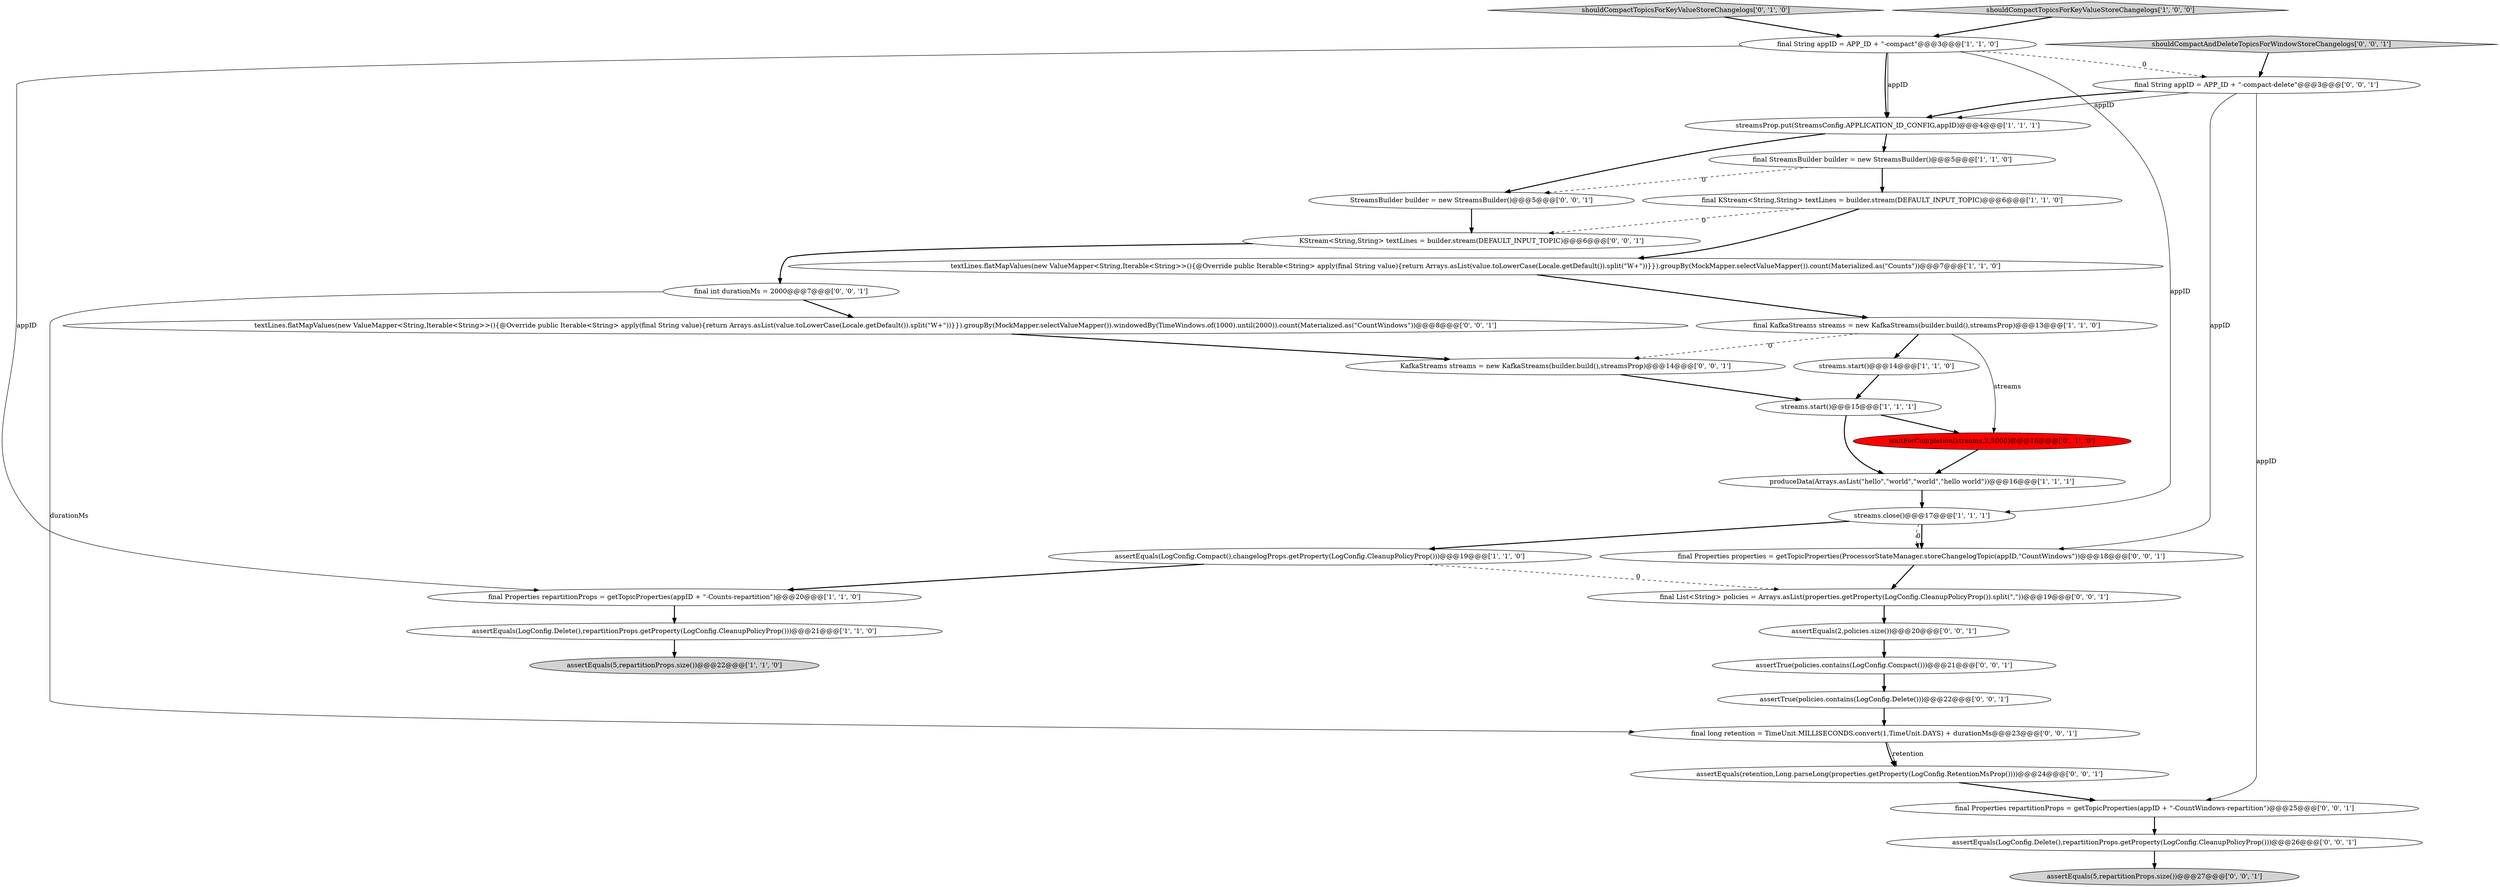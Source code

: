 digraph {
0 [style = filled, label = "final StreamsBuilder builder = new StreamsBuilder()@@@5@@@['1', '1', '0']", fillcolor = white, shape = ellipse image = "AAA0AAABBB1BBB"];
11 [style = filled, label = "produceData(Arrays.asList(\"hello\",\"world\",\"world\",\"hello world\"))@@@16@@@['1', '1', '1']", fillcolor = white, shape = ellipse image = "AAA0AAABBB1BBB"];
15 [style = filled, label = "shouldCompactTopicsForKeyValueStoreChangelogs['0', '1', '0']", fillcolor = lightgray, shape = diamond image = "AAA0AAABBB2BBB"];
22 [style = filled, label = "assertEquals(retention,Long.parseLong(properties.getProperty(LogConfig.RetentionMsProp())))@@@24@@@['0', '0', '1']", fillcolor = white, shape = ellipse image = "AAA0AAABBB3BBB"];
5 [style = filled, label = "final Properties repartitionProps = getTopicProperties(appID + \"-Counts-repartition\")@@@20@@@['1', '1', '0']", fillcolor = white, shape = ellipse image = "AAA0AAABBB1BBB"];
29 [style = filled, label = "final int durationMs = 2000@@@7@@@['0', '0', '1']", fillcolor = white, shape = ellipse image = "AAA0AAABBB3BBB"];
32 [style = filled, label = "assertEquals(2,policies.size())@@@20@@@['0', '0', '1']", fillcolor = white, shape = ellipse image = "AAA0AAABBB3BBB"];
33 [style = filled, label = "textLines.flatMapValues(new ValueMapper<String,Iterable<String>>(){@Override public Iterable<String> apply(final String value){return Arrays.asList(value.toLowerCase(Locale.getDefault()).split(\"\W+\"))}}).groupBy(MockMapper.selectValueMapper()).windowedBy(TimeWindows.of(1000).until(2000)).count(Materialized.as(\"CountWindows\"))@@@8@@@['0', '0', '1']", fillcolor = white, shape = ellipse image = "AAA0AAABBB3BBB"];
2 [style = filled, label = "textLines.flatMapValues(new ValueMapper<String,Iterable<String>>(){@Override public Iterable<String> apply(final String value){return Arrays.asList(value.toLowerCase(Locale.getDefault()).split(\"\W+\"))}}).groupBy(MockMapper.selectValueMapper()).count(Materialized.as(\"Counts\"))@@@7@@@['1', '1', '0']", fillcolor = white, shape = ellipse image = "AAA0AAABBB1BBB"];
18 [style = filled, label = "final long retention = TimeUnit.MILLISECONDS.convert(1,TimeUnit.DAYS) + durationMs@@@23@@@['0', '0', '1']", fillcolor = white, shape = ellipse image = "AAA0AAABBB3BBB"];
19 [style = filled, label = "assertEquals(LogConfig.Delete(),repartitionProps.getProperty(LogConfig.CleanupPolicyProp()))@@@26@@@['0', '0', '1']", fillcolor = white, shape = ellipse image = "AAA0AAABBB3BBB"];
31 [style = filled, label = "final Properties properties = getTopicProperties(ProcessorStateManager.storeChangelogTopic(appID,\"CountWindows\"))@@@18@@@['0', '0', '1']", fillcolor = white, shape = ellipse image = "AAA0AAABBB3BBB"];
9 [style = filled, label = "final KStream<String,String> textLines = builder.stream(DEFAULT_INPUT_TOPIC)@@@6@@@['1', '1', '0']", fillcolor = white, shape = ellipse image = "AAA0AAABBB1BBB"];
17 [style = filled, label = "final Properties repartitionProps = getTopicProperties(appID + \"-CountWindows-repartition\")@@@25@@@['0', '0', '1']", fillcolor = white, shape = ellipse image = "AAA0AAABBB3BBB"];
6 [style = filled, label = "assertEquals(LogConfig.Compact(),changelogProps.getProperty(LogConfig.CleanupPolicyProp()))@@@19@@@['1', '1', '0']", fillcolor = white, shape = ellipse image = "AAA0AAABBB1BBB"];
16 [style = filled, label = "waitForCompletion(streams,2,5000)@@@16@@@['0', '1', '0']", fillcolor = red, shape = ellipse image = "AAA1AAABBB2BBB"];
13 [style = filled, label = "streams.close()@@@17@@@['1', '1', '1']", fillcolor = white, shape = ellipse image = "AAA0AAABBB1BBB"];
27 [style = filled, label = "assertTrue(policies.contains(LogConfig.Delete()))@@@22@@@['0', '0', '1']", fillcolor = white, shape = ellipse image = "AAA0AAABBB3BBB"];
7 [style = filled, label = "shouldCompactTopicsForKeyValueStoreChangelogs['1', '0', '0']", fillcolor = lightgray, shape = diamond image = "AAA0AAABBB1BBB"];
20 [style = filled, label = "final List<String> policies = Arrays.asList(properties.getProperty(LogConfig.CleanupPolicyProp()).split(\",\"))@@@19@@@['0', '0', '1']", fillcolor = white, shape = ellipse image = "AAA0AAABBB3BBB"];
30 [style = filled, label = "StreamsBuilder builder = new StreamsBuilder()@@@5@@@['0', '0', '1']", fillcolor = white, shape = ellipse image = "AAA0AAABBB3BBB"];
28 [style = filled, label = "assertEquals(5,repartitionProps.size())@@@27@@@['0', '0', '1']", fillcolor = lightgray, shape = ellipse image = "AAA0AAABBB3BBB"];
3 [style = filled, label = "assertEquals(LogConfig.Delete(),repartitionProps.getProperty(LogConfig.CleanupPolicyProp()))@@@21@@@['1', '1', '0']", fillcolor = white, shape = ellipse image = "AAA0AAABBB1BBB"];
4 [style = filled, label = "final KafkaStreams streams = new KafkaStreams(builder.build(),streamsProp)@@@13@@@['1', '1', '0']", fillcolor = white, shape = ellipse image = "AAA0AAABBB1BBB"];
25 [style = filled, label = "KStream<String,String> textLines = builder.stream(DEFAULT_INPUT_TOPIC)@@@6@@@['0', '0', '1']", fillcolor = white, shape = ellipse image = "AAA0AAABBB3BBB"];
24 [style = filled, label = "KafkaStreams streams = new KafkaStreams(builder.build(),streamsProp)@@@14@@@['0', '0', '1']", fillcolor = white, shape = ellipse image = "AAA0AAABBB3BBB"];
14 [style = filled, label = "streams.start()@@@14@@@['1', '1', '0']", fillcolor = white, shape = ellipse image = "AAA0AAABBB1BBB"];
26 [style = filled, label = "assertTrue(policies.contains(LogConfig.Compact()))@@@21@@@['0', '0', '1']", fillcolor = white, shape = ellipse image = "AAA0AAABBB3BBB"];
10 [style = filled, label = "final String appID = APP_ID + \"-compact\"@@@3@@@['1', '1', '0']", fillcolor = white, shape = ellipse image = "AAA0AAABBB1BBB"];
21 [style = filled, label = "shouldCompactAndDeleteTopicsForWindowStoreChangelogs['0', '0', '1']", fillcolor = lightgray, shape = diamond image = "AAA0AAABBB3BBB"];
8 [style = filled, label = "streams.start()@@@15@@@['1', '1', '1']", fillcolor = white, shape = ellipse image = "AAA0AAABBB1BBB"];
23 [style = filled, label = "final String appID = APP_ID + \"-compact-delete\"@@@3@@@['0', '0', '1']", fillcolor = white, shape = ellipse image = "AAA0AAABBB3BBB"];
1 [style = filled, label = "assertEquals(5,repartitionProps.size())@@@22@@@['1', '1', '0']", fillcolor = lightgray, shape = ellipse image = "AAA0AAABBB1BBB"];
12 [style = filled, label = "streamsProp.put(StreamsConfig.APPLICATION_ID_CONFIG,appID)@@@4@@@['1', '1', '1']", fillcolor = white, shape = ellipse image = "AAA0AAABBB1BBB"];
5->3 [style = bold, label=""];
8->16 [style = bold, label=""];
27->18 [style = bold, label=""];
0->9 [style = bold, label=""];
4->14 [style = bold, label=""];
15->10 [style = bold, label=""];
16->11 [style = bold, label=""];
10->13 [style = solid, label="appID"];
3->1 [style = bold, label=""];
9->2 [style = bold, label=""];
7->10 [style = bold, label=""];
6->20 [style = dashed, label="0"];
23->31 [style = solid, label="appID"];
20->32 [style = bold, label=""];
30->25 [style = bold, label=""];
12->30 [style = bold, label=""];
25->29 [style = bold, label=""];
12->0 [style = bold, label=""];
2->4 [style = bold, label=""];
32->26 [style = bold, label=""];
17->19 [style = bold, label=""];
29->18 [style = solid, label="durationMs"];
6->5 [style = bold, label=""];
26->27 [style = bold, label=""];
29->33 [style = bold, label=""];
18->22 [style = bold, label=""];
4->16 [style = solid, label="streams"];
13->31 [style = dashed, label="0"];
18->22 [style = solid, label="retention"];
10->12 [style = solid, label="appID"];
10->12 [style = bold, label=""];
33->24 [style = bold, label=""];
11->13 [style = bold, label=""];
0->30 [style = dashed, label="0"];
9->25 [style = dashed, label="0"];
22->17 [style = bold, label=""];
23->12 [style = bold, label=""];
23->17 [style = solid, label="appID"];
14->8 [style = bold, label=""];
10->5 [style = solid, label="appID"];
19->28 [style = bold, label=""];
13->31 [style = bold, label=""];
13->6 [style = bold, label=""];
24->8 [style = bold, label=""];
31->20 [style = bold, label=""];
4->24 [style = dashed, label="0"];
8->11 [style = bold, label=""];
23->12 [style = solid, label="appID"];
10->23 [style = dashed, label="0"];
21->23 [style = bold, label=""];
}
